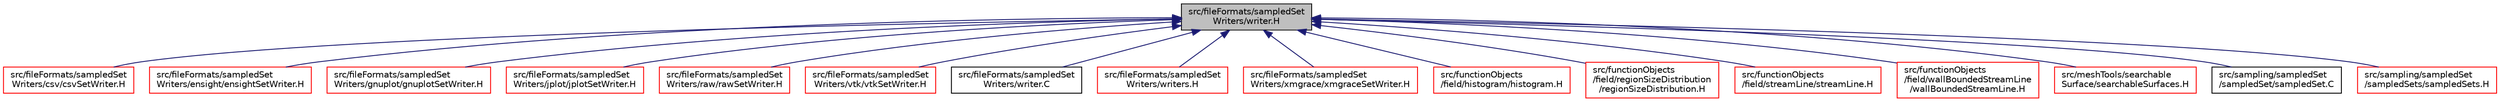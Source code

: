 digraph "src/fileFormats/sampledSetWriters/writer.H"
{
  bgcolor="transparent";
  edge [fontname="Helvetica",fontsize="10",labelfontname="Helvetica",labelfontsize="10"];
  node [fontname="Helvetica",fontsize="10",shape=record];
  Node1 [label="src/fileFormats/sampledSet\lWriters/writer.H",height=0.2,width=0.4,color="black", fillcolor="grey75", style="filled", fontcolor="black"];
  Node1 -> Node2 [dir="back",color="midnightblue",fontsize="10",style="solid",fontname="Helvetica"];
  Node2 [label="src/fileFormats/sampledSet\lWriters/csv/csvSetWriter.H",height=0.2,width=0.4,color="red",URL="$a05131.html"];
  Node1 -> Node3 [dir="back",color="midnightblue",fontsize="10",style="solid",fontname="Helvetica"];
  Node3 [label="src/fileFormats/sampledSet\lWriters/ensight/ensightSetWriter.H",height=0.2,width=0.4,color="red",URL="$a05134.html"];
  Node1 -> Node4 [dir="back",color="midnightblue",fontsize="10",style="solid",fontname="Helvetica"];
  Node4 [label="src/fileFormats/sampledSet\lWriters/gnuplot/gnuplotSetWriter.H",height=0.2,width=0.4,color="red",URL="$a05137.html"];
  Node1 -> Node5 [dir="back",color="midnightblue",fontsize="10",style="solid",fontname="Helvetica"];
  Node5 [label="src/fileFormats/sampledSet\lWriters/jplot/jplotSetWriter.H",height=0.2,width=0.4,color="red",URL="$a05140.html"];
  Node1 -> Node6 [dir="back",color="midnightblue",fontsize="10",style="solid",fontname="Helvetica"];
  Node6 [label="src/fileFormats/sampledSet\lWriters/raw/rawSetWriter.H",height=0.2,width=0.4,color="red",URL="$a05143.html"];
  Node1 -> Node7 [dir="back",color="midnightblue",fontsize="10",style="solid",fontname="Helvetica"];
  Node7 [label="src/fileFormats/sampledSet\lWriters/vtk/vtkSetWriter.H",height=0.2,width=0.4,color="red",URL="$a05146.html"];
  Node1 -> Node8 [dir="back",color="midnightblue",fontsize="10",style="solid",fontname="Helvetica"];
  Node8 [label="src/fileFormats/sampledSet\lWriters/writer.C",height=0.2,width=0.4,color="black",URL="$a05148.html"];
  Node1 -> Node9 [dir="back",color="midnightblue",fontsize="10",style="solid",fontname="Helvetica"];
  Node9 [label="src/fileFormats/sampledSet\lWriters/writers.H",height=0.2,width=0.4,color="red",URL="$a05151.html"];
  Node1 -> Node10 [dir="back",color="midnightblue",fontsize="10",style="solid",fontname="Helvetica"];
  Node10 [label="src/fileFormats/sampledSet\lWriters/xmgrace/xmgraceSetWriter.H",height=0.2,width=0.4,color="red",URL="$a05153.html"];
  Node1 -> Node11 [dir="back",color="midnightblue",fontsize="10",style="solid",fontname="Helvetica"];
  Node11 [label="src/functionObjects\l/field/histogram/histogram.H",height=0.2,width=0.4,color="red",URL="$a06363.html"];
  Node1 -> Node12 [dir="back",color="midnightblue",fontsize="10",style="solid",fontname="Helvetica"];
  Node12 [label="src/functionObjects\l/field/regionSizeDistribution\l/regionSizeDistribution.H",height=0.2,width=0.4,color="red",URL="$a06402.html"];
  Node1 -> Node13 [dir="back",color="midnightblue",fontsize="10",style="solid",fontname="Helvetica"];
  Node13 [label="src/functionObjects\l/field/streamLine/streamLine.H",height=0.2,width=0.4,color="red",URL="$a06405.html"];
  Node1 -> Node14 [dir="back",color="midnightblue",fontsize="10",style="solid",fontname="Helvetica"];
  Node14 [label="src/functionObjects\l/field/wallBoundedStreamLine\l/wallBoundedStreamLine.H",height=0.2,width=0.4,color="red",URL="$a06420.html"];
  Node1 -> Node15 [dir="back",color="midnightblue",fontsize="10",style="solid",fontname="Helvetica"];
  Node15 [label="src/meshTools/searchable\lSurface/searchableSurfaces.H",height=0.2,width=0.4,color="red",URL="$a07660.html"];
  Node1 -> Node16 [dir="back",color="midnightblue",fontsize="10",style="solid",fontname="Helvetica"];
  Node16 [label="src/sampling/sampledSet\l/sampledSet/sampledSet.C",height=0.2,width=0.4,color="black",URL="$a09844.html"];
  Node1 -> Node17 [dir="back",color="midnightblue",fontsize="10",style="solid",fontname="Helvetica"];
  Node17 [label="src/sampling/sampledSet\l/sampledSets/sampledSets.H",height=0.2,width=0.4,color="red",URL="$a09848.html"];
}
